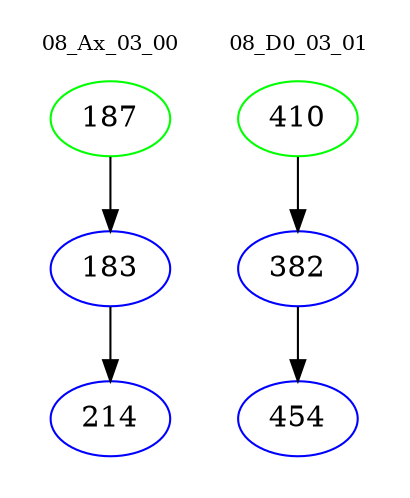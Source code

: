 digraph{
subgraph cluster_0 {
color = white
label = "08_Ax_03_00";
fontsize=10;
T0_187 [label="187", color="green"]
T0_187 -> T0_183 [color="black"]
T0_183 [label="183", color="blue"]
T0_183 -> T0_214 [color="black"]
T0_214 [label="214", color="blue"]
}
subgraph cluster_1 {
color = white
label = "08_D0_03_01";
fontsize=10;
T1_410 [label="410", color="green"]
T1_410 -> T1_382 [color="black"]
T1_382 [label="382", color="blue"]
T1_382 -> T1_454 [color="black"]
T1_454 [label="454", color="blue"]
}
}
